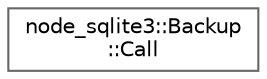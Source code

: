 digraph "Graphical Class Hierarchy"
{
 // LATEX_PDF_SIZE
  bgcolor="transparent";
  edge [fontname=Helvetica,fontsize=10,labelfontname=Helvetica,labelfontsize=10];
  node [fontname=Helvetica,fontsize=10,shape=box,height=0.2,width=0.4];
  rankdir="LR";
  Node0 [id="Node000000",label="node_sqlite3::Backup\l::Call",height=0.2,width=0.4,color="grey40", fillcolor="white", style="filled",URL="$structnode__sqlite3_1_1_backup_1_1_call.html",tooltip=" "];
}
